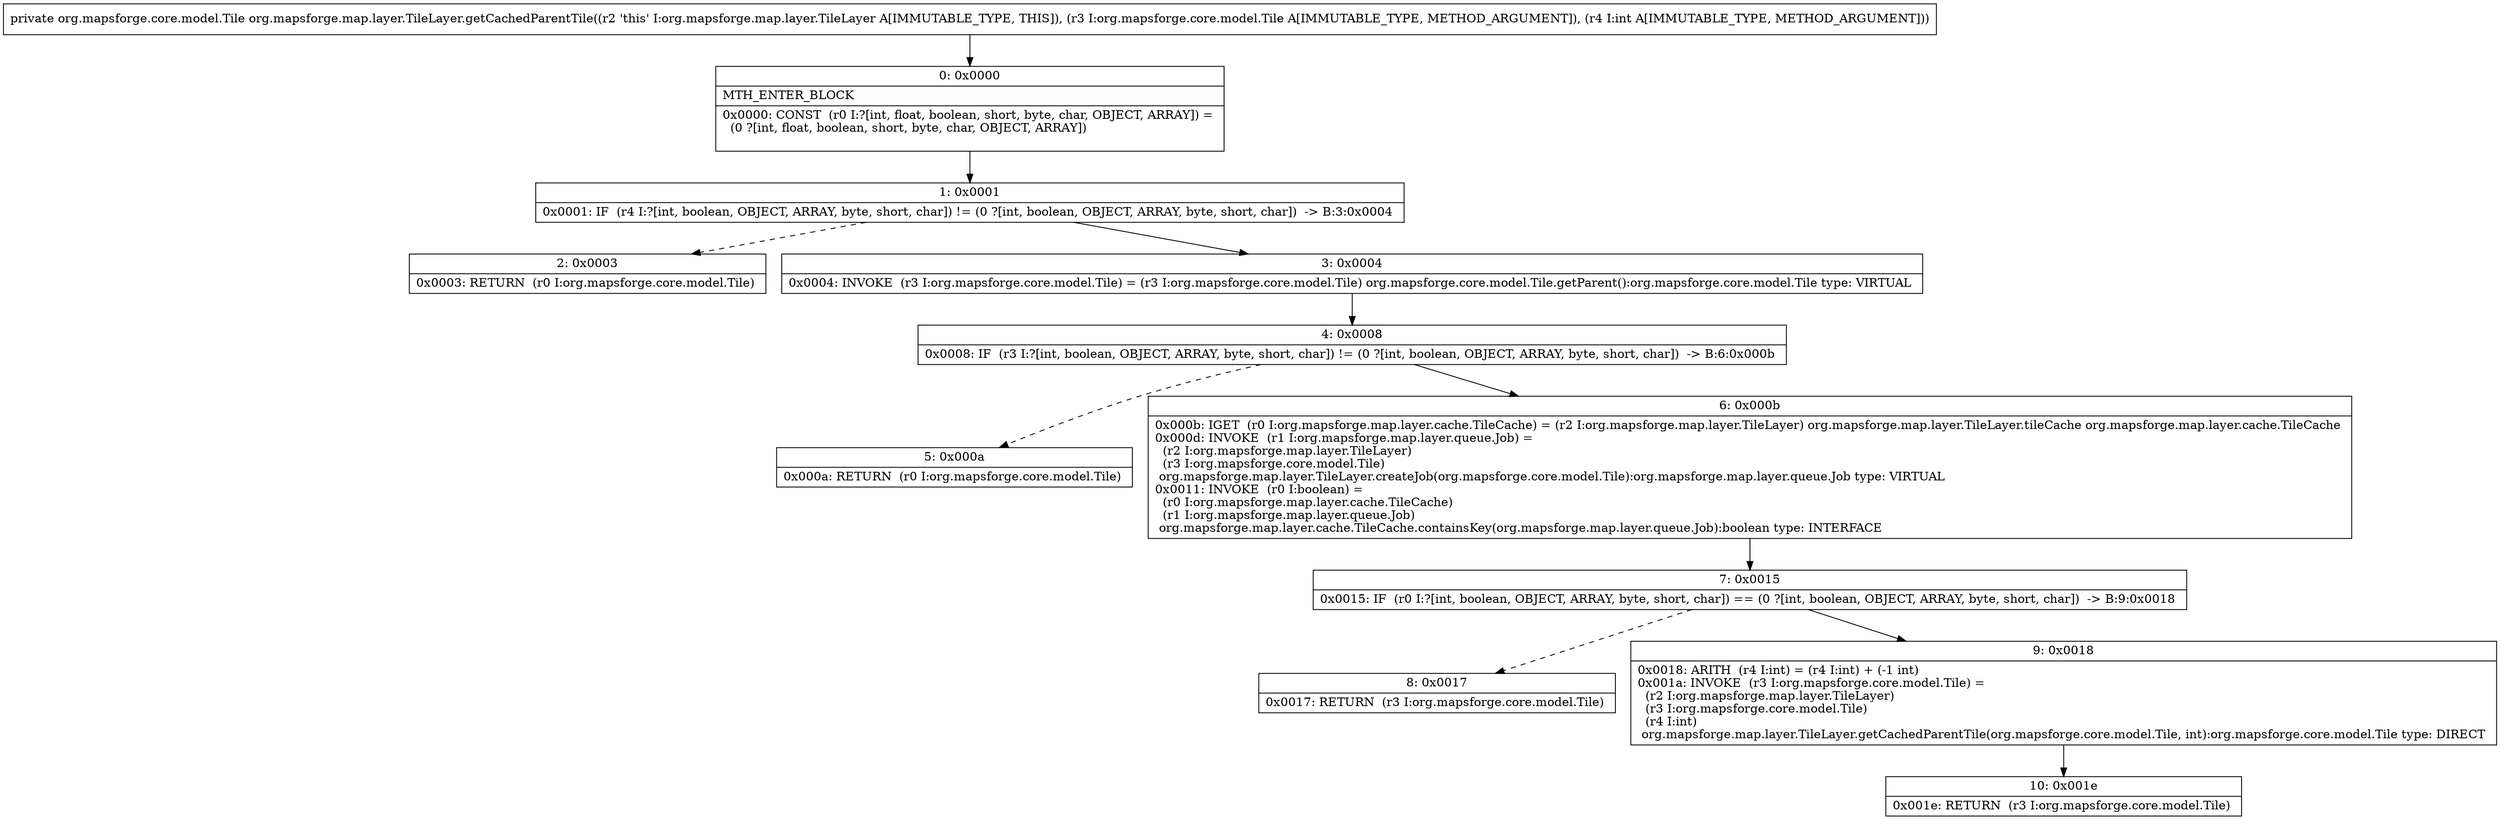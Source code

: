 digraph "CFG fororg.mapsforge.map.layer.TileLayer.getCachedParentTile(Lorg\/mapsforge\/core\/model\/Tile;I)Lorg\/mapsforge\/core\/model\/Tile;" {
Node_0 [shape=record,label="{0\:\ 0x0000|MTH_ENTER_BLOCK\l|0x0000: CONST  (r0 I:?[int, float, boolean, short, byte, char, OBJECT, ARRAY]) = \l  (0 ?[int, float, boolean, short, byte, char, OBJECT, ARRAY])\l \l}"];
Node_1 [shape=record,label="{1\:\ 0x0001|0x0001: IF  (r4 I:?[int, boolean, OBJECT, ARRAY, byte, short, char]) != (0 ?[int, boolean, OBJECT, ARRAY, byte, short, char])  \-\> B:3:0x0004 \l}"];
Node_2 [shape=record,label="{2\:\ 0x0003|0x0003: RETURN  (r0 I:org.mapsforge.core.model.Tile) \l}"];
Node_3 [shape=record,label="{3\:\ 0x0004|0x0004: INVOKE  (r3 I:org.mapsforge.core.model.Tile) = (r3 I:org.mapsforge.core.model.Tile) org.mapsforge.core.model.Tile.getParent():org.mapsforge.core.model.Tile type: VIRTUAL \l}"];
Node_4 [shape=record,label="{4\:\ 0x0008|0x0008: IF  (r3 I:?[int, boolean, OBJECT, ARRAY, byte, short, char]) != (0 ?[int, boolean, OBJECT, ARRAY, byte, short, char])  \-\> B:6:0x000b \l}"];
Node_5 [shape=record,label="{5\:\ 0x000a|0x000a: RETURN  (r0 I:org.mapsforge.core.model.Tile) \l}"];
Node_6 [shape=record,label="{6\:\ 0x000b|0x000b: IGET  (r0 I:org.mapsforge.map.layer.cache.TileCache) = (r2 I:org.mapsforge.map.layer.TileLayer) org.mapsforge.map.layer.TileLayer.tileCache org.mapsforge.map.layer.cache.TileCache \l0x000d: INVOKE  (r1 I:org.mapsforge.map.layer.queue.Job) = \l  (r2 I:org.mapsforge.map.layer.TileLayer)\l  (r3 I:org.mapsforge.core.model.Tile)\l org.mapsforge.map.layer.TileLayer.createJob(org.mapsforge.core.model.Tile):org.mapsforge.map.layer.queue.Job type: VIRTUAL \l0x0011: INVOKE  (r0 I:boolean) = \l  (r0 I:org.mapsforge.map.layer.cache.TileCache)\l  (r1 I:org.mapsforge.map.layer.queue.Job)\l org.mapsforge.map.layer.cache.TileCache.containsKey(org.mapsforge.map.layer.queue.Job):boolean type: INTERFACE \l}"];
Node_7 [shape=record,label="{7\:\ 0x0015|0x0015: IF  (r0 I:?[int, boolean, OBJECT, ARRAY, byte, short, char]) == (0 ?[int, boolean, OBJECT, ARRAY, byte, short, char])  \-\> B:9:0x0018 \l}"];
Node_8 [shape=record,label="{8\:\ 0x0017|0x0017: RETURN  (r3 I:org.mapsforge.core.model.Tile) \l}"];
Node_9 [shape=record,label="{9\:\ 0x0018|0x0018: ARITH  (r4 I:int) = (r4 I:int) + (\-1 int) \l0x001a: INVOKE  (r3 I:org.mapsforge.core.model.Tile) = \l  (r2 I:org.mapsforge.map.layer.TileLayer)\l  (r3 I:org.mapsforge.core.model.Tile)\l  (r4 I:int)\l org.mapsforge.map.layer.TileLayer.getCachedParentTile(org.mapsforge.core.model.Tile, int):org.mapsforge.core.model.Tile type: DIRECT \l}"];
Node_10 [shape=record,label="{10\:\ 0x001e|0x001e: RETURN  (r3 I:org.mapsforge.core.model.Tile) \l}"];
MethodNode[shape=record,label="{private org.mapsforge.core.model.Tile org.mapsforge.map.layer.TileLayer.getCachedParentTile((r2 'this' I:org.mapsforge.map.layer.TileLayer A[IMMUTABLE_TYPE, THIS]), (r3 I:org.mapsforge.core.model.Tile A[IMMUTABLE_TYPE, METHOD_ARGUMENT]), (r4 I:int A[IMMUTABLE_TYPE, METHOD_ARGUMENT])) }"];
MethodNode -> Node_0;
Node_0 -> Node_1;
Node_1 -> Node_2[style=dashed];
Node_1 -> Node_3;
Node_3 -> Node_4;
Node_4 -> Node_5[style=dashed];
Node_4 -> Node_6;
Node_6 -> Node_7;
Node_7 -> Node_8[style=dashed];
Node_7 -> Node_9;
Node_9 -> Node_10;
}

